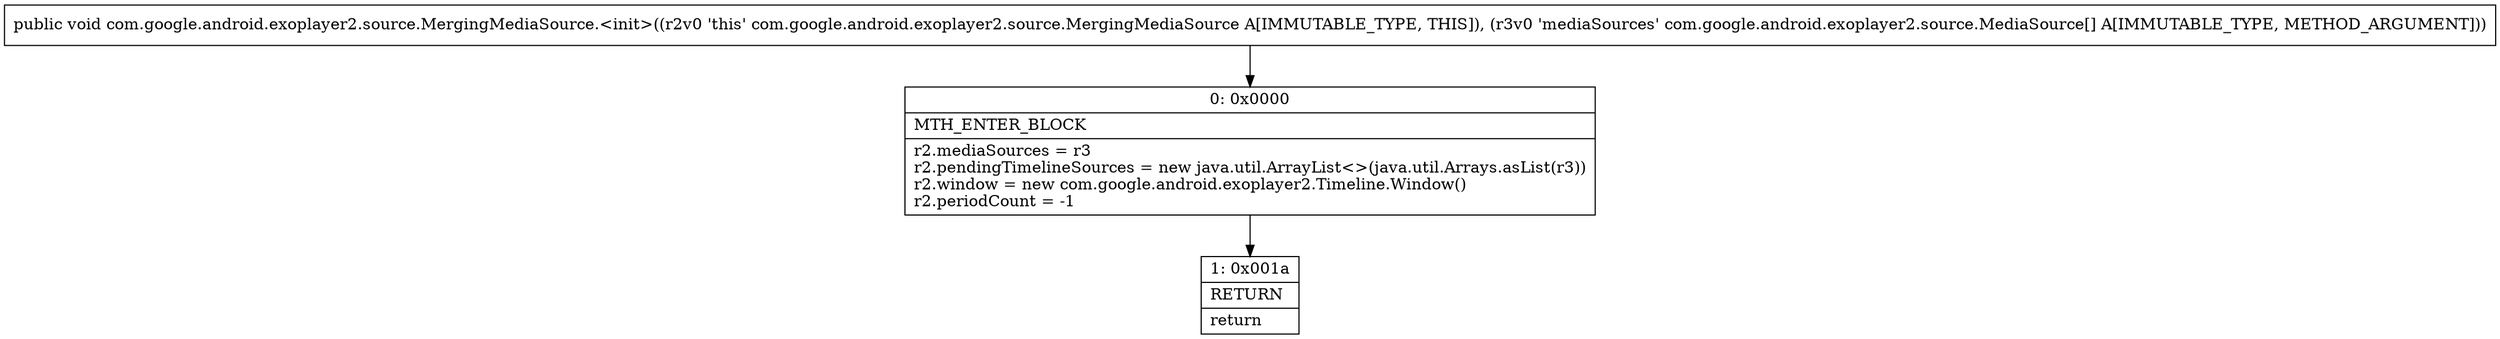 digraph "CFG forcom.google.android.exoplayer2.source.MergingMediaSource.\<init\>([Lcom\/google\/android\/exoplayer2\/source\/MediaSource;)V" {
Node_0 [shape=record,label="{0\:\ 0x0000|MTH_ENTER_BLOCK\l|r2.mediaSources = r3\lr2.pendingTimelineSources = new java.util.ArrayList\<\>(java.util.Arrays.asList(r3))\lr2.window = new com.google.android.exoplayer2.Timeline.Window()\lr2.periodCount = \-1\l}"];
Node_1 [shape=record,label="{1\:\ 0x001a|RETURN\l|return\l}"];
MethodNode[shape=record,label="{public void com.google.android.exoplayer2.source.MergingMediaSource.\<init\>((r2v0 'this' com.google.android.exoplayer2.source.MergingMediaSource A[IMMUTABLE_TYPE, THIS]), (r3v0 'mediaSources' com.google.android.exoplayer2.source.MediaSource[] A[IMMUTABLE_TYPE, METHOD_ARGUMENT])) }"];
MethodNode -> Node_0;
Node_0 -> Node_1;
}

